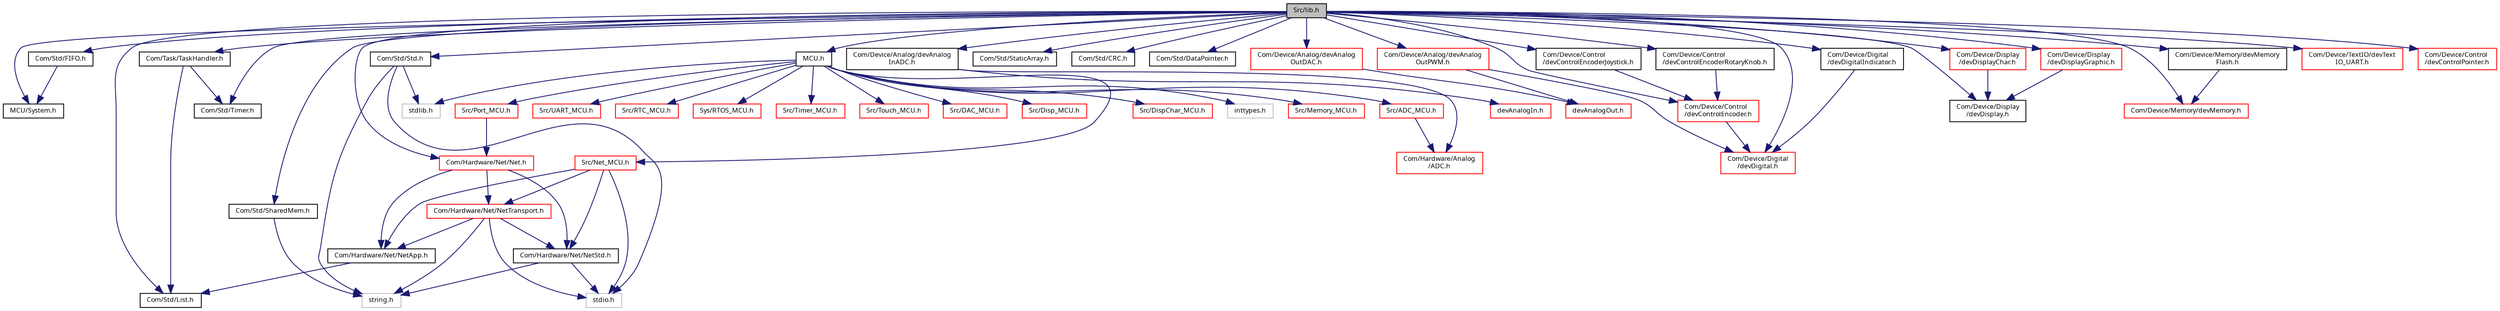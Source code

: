 digraph "Src/lib.h"
{
  edge [fontname="Sans",fontsize="8",labelfontname="Sans",labelfontsize="8"];
  node [fontname="Sans",fontsize="8",shape=record];
  Node1 [label="Src/lib.h",height=0.2,width=0.4,color="black", fillcolor="grey75", style="filled", fontcolor="black"];
  Node1 -> Node2 [color="midnightblue",fontsize="8",style="solid",fontname="Sans"];
  Node2 [label="MCU/System.h",height=0.2,width=0.4,color="black", fillcolor="white", style="filled",URL="$_system_8h.html"];
  Node1 -> Node3 [color="midnightblue",fontsize="8",style="solid",fontname="Sans"];
  Node3 [label="MCU.h",height=0.2,width=0.4,color="black", fillcolor="white", style="filled",URL="$_m_c_u_8h.html",tooltip="Include controller specific header files. "];
  Node3 -> Node4 [color="midnightblue",fontsize="8",style="solid",fontname="Sans"];
  Node4 [label="inttypes.h",height=0.2,width=0.4,color="grey75", fillcolor="white", style="filled"];
  Node3 -> Node5 [color="midnightblue",fontsize="8",style="solid",fontname="Sans"];
  Node5 [label="stdlib.h",height=0.2,width=0.4,color="grey75", fillcolor="white", style="filled"];
  Node3 -> Node6 [color="midnightblue",fontsize="8",style="solid",fontname="Sans"];
  Node6 [label="Src/Memory_MCU.h",height=0.2,width=0.4,color="red", fillcolor="white", style="filled",URL="$_memory___m_c_u_8h.html"];
  Node3 -> Node7 [color="midnightblue",fontsize="8",style="solid",fontname="Sans"];
  Node7 [label="Src/Net_MCU.h",height=0.2,width=0.4,color="red", fillcolor="white", style="filled",URL="$_net___m_c_u_8h_source.html"];
  Node7 -> Node8 [color="midnightblue",fontsize="8",style="solid",fontname="Sans"];
  Node8 [label="stdio.h",height=0.2,width=0.4,color="grey75", fillcolor="white", style="filled"];
  Node7 -> Node9 [color="midnightblue",fontsize="8",style="solid",fontname="Sans"];
  Node9 [label="Com/Hardware/Net/NetStd.h",height=0.2,width=0.4,color="black", fillcolor="white", style="filled",URL="$_net_std_8h.html",tooltip="Standard include file. "];
  Node9 -> Node10 [color="midnightblue",fontsize="8",style="solid",fontname="Sans"];
  Node10 [label="string.h",height=0.2,width=0.4,color="grey75", fillcolor="white", style="filled"];
  Node9 -> Node8 [color="midnightblue",fontsize="8",style="solid",fontname="Sans"];
  Node7 -> Node11 [color="midnightblue",fontsize="8",style="solid",fontname="Sans"];
  Node11 [label="Com/Hardware/Net/NetApp.h",height=0.2,width=0.4,color="black", fillcolor="white", style="filled",URL="$_net_app_8h_source.html"];
  Node11 -> Node12 [color="midnightblue",fontsize="8",style="solid",fontname="Sans"];
  Node12 [label="Com/Std/List.h",height=0.2,width=0.4,color="black", fillcolor="white", style="filled",URL="$_list_8h.html"];
  Node7 -> Node13 [color="midnightblue",fontsize="8",style="solid",fontname="Sans"];
  Node13 [label="Com/Hardware/Net/NetTransport.h",height=0.2,width=0.4,color="red", fillcolor="white", style="filled",URL="$_net_transport_8h_source.html"];
  Node13 -> Node9 [color="midnightblue",fontsize="8",style="solid",fontname="Sans"];
  Node13 -> Node11 [color="midnightblue",fontsize="8",style="solid",fontname="Sans"];
  Node13 -> Node10 [color="midnightblue",fontsize="8",style="solid",fontname="Sans"];
  Node13 -> Node8 [color="midnightblue",fontsize="8",style="solid",fontname="Sans"];
  Node3 -> Node14 [color="midnightblue",fontsize="8",style="solid",fontname="Sans"];
  Node14 [label="Src/UART_MCU.h",height=0.2,width=0.4,color="red", fillcolor="white", style="filled",URL="$_u_a_r_t___m_c_u_8h.html"];
  Node3 -> Node15 [color="midnightblue",fontsize="8",style="solid",fontname="Sans"];
  Node15 [label="Src/Port_MCU.h",height=0.2,width=0.4,color="red", fillcolor="white", style="filled",URL="$_port___m_c_u_8h_source.html"];
  Node15 -> Node16 [color="midnightblue",fontsize="8",style="solid",fontname="Sans"];
  Node16 [label="Com/Hardware/Net/Net.h",height=0.2,width=0.4,color="red", fillcolor="white", style="filled",URL="$_net_8h.html"];
  Node16 -> Node9 [color="midnightblue",fontsize="8",style="solid",fontname="Sans"];
  Node16 -> Node11 [color="midnightblue",fontsize="8",style="solid",fontname="Sans"];
  Node16 -> Node13 [color="midnightblue",fontsize="8",style="solid",fontname="Sans"];
  Node3 -> Node17 [color="midnightblue",fontsize="8",style="solid",fontname="Sans"];
  Node17 [label="Src/RTC_MCU.h",height=0.2,width=0.4,color="red", fillcolor="white", style="filled",URL="$_r_t_c___m_c_u_8h.html"];
  Node3 -> Node18 [color="midnightblue",fontsize="8",style="solid",fontname="Sans"];
  Node18 [label="Sys/RTOS_MCU.h",height=0.2,width=0.4,color="red", fillcolor="white", style="filled",URL="$_r_t_o_s___m_c_u_8h.html"];
  Node3 -> Node19 [color="midnightblue",fontsize="8",style="solid",fontname="Sans"];
  Node19 [label="Src/Timer_MCU.h",height=0.2,width=0.4,color="red", fillcolor="white", style="filled",URL="$_timer___m_c_u_8h.html"];
  Node3 -> Node20 [color="midnightblue",fontsize="8",style="solid",fontname="Sans"];
  Node20 [label="Src/Touch_MCU.h",height=0.2,width=0.4,color="red", fillcolor="white", style="filled",URL="$_touch___m_c_u_8h_source.html"];
  Node3 -> Node21 [color="midnightblue",fontsize="8",style="solid",fontname="Sans"];
  Node21 [label="Src/ADC_MCU.h",height=0.2,width=0.4,color="red", fillcolor="white", style="filled",URL="$_a_d_c___m_c_u_8h_source.html"];
  Node21 -> Node22 [color="midnightblue",fontsize="8",style="solid",fontname="Sans"];
  Node22 [label="Com/Hardware/Analog\l/ADC.h",height=0.2,width=0.4,color="red", fillcolor="white", style="filled",URL="$_a_d_c_8h.html"];
  Node3 -> Node23 [color="midnightblue",fontsize="8",style="solid",fontname="Sans"];
  Node23 [label="Src/DAC_MCU.h",height=0.2,width=0.4,color="red", fillcolor="white", style="filled",URL="$_d_a_c___m_c_u_8h_source.html"];
  Node3 -> Node24 [color="midnightblue",fontsize="8",style="solid",fontname="Sans"];
  Node24 [label="Src/Disp_MCU.h",height=0.2,width=0.4,color="red", fillcolor="white", style="filled",URL="$_disp___m_c_u_8h_source.html"];
  Node3 -> Node25 [color="midnightblue",fontsize="8",style="solid",fontname="Sans"];
  Node25 [label="Src/DispChar_MCU.h",height=0.2,width=0.4,color="red", fillcolor="white", style="filled",URL="$_disp_char___m_c_u_8h_source.html"];
  Node1 -> Node16 [color="midnightblue",fontsize="8",style="solid",fontname="Sans"];
  Node1 -> Node26 [color="midnightblue",fontsize="8",style="solid",fontname="Sans"];
  Node26 [label="Com/Std/Std.h",height=0.2,width=0.4,color="black", fillcolor="white", style="filled",URL="$_std_8h.html",tooltip="Standard include file. "];
  Node26 -> Node5 [color="midnightblue",fontsize="8",style="solid",fontname="Sans"];
  Node26 -> Node10 [color="midnightblue",fontsize="8",style="solid",fontname="Sans"];
  Node26 -> Node8 [color="midnightblue",fontsize="8",style="solid",fontname="Sans"];
  Node1 -> Node27 [color="midnightblue",fontsize="8",style="solid",fontname="Sans"];
  Node27 [label="Com/Std/StaticArray.h",height=0.2,width=0.4,color="black", fillcolor="white", style="filled",URL="$_static_array_8h.html"];
  Node1 -> Node28 [color="midnightblue",fontsize="8",style="solid",fontname="Sans"];
  Node28 [label="Com/Std/CRC.h",height=0.2,width=0.4,color="black", fillcolor="white", style="filled",URL="$_c_r_c_8h.html"];
  Node1 -> Node12 [color="midnightblue",fontsize="8",style="solid",fontname="Sans"];
  Node1 -> Node29 [color="midnightblue",fontsize="8",style="solid",fontname="Sans"];
  Node29 [label="Com/Std/FIFO.h",height=0.2,width=0.4,color="black", fillcolor="white", style="filled",URL="$_fifo_8h.html"];
  Node29 -> Node2 [color="midnightblue",fontsize="8",style="solid",fontname="Sans"];
  Node1 -> Node30 [color="midnightblue",fontsize="8",style="solid",fontname="Sans"];
  Node30 [label="Com/Std/SharedMem.h",height=0.2,width=0.4,color="black", fillcolor="white", style="filled",URL="$_shared_mem_8h.html"];
  Node30 -> Node10 [color="midnightblue",fontsize="8",style="solid",fontname="Sans"];
  Node1 -> Node31 [color="midnightblue",fontsize="8",style="solid",fontname="Sans"];
  Node31 [label="Com/Std/DataPointer.h",height=0.2,width=0.4,color="black", fillcolor="white", style="filled",URL="$_data_pointer_8h.html"];
  Node1 -> Node32 [color="midnightblue",fontsize="8",style="solid",fontname="Sans"];
  Node32 [label="Com/Std/Timer.h",height=0.2,width=0.4,color="black", fillcolor="white", style="filled",URL="$_std_2_timer_8h.html"];
  Node1 -> Node33 [color="midnightblue",fontsize="8",style="solid",fontname="Sans"];
  Node33 [label="Com/Device/Analog/devAnalog\lInADC.h",height=0.2,width=0.4,color="black", fillcolor="white", style="filled",URL="$dev_analog_in_a_d_c_8h.html"];
  Node33 -> Node34 [color="midnightblue",fontsize="8",style="solid",fontname="Sans"];
  Node34 [label="devAnalogIn.h",height=0.2,width=0.4,color="red", fillcolor="white", style="filled",URL="$dev_analog_in_8h.html"];
  Node33 -> Node22 [color="midnightblue",fontsize="8",style="solid",fontname="Sans"];
  Node1 -> Node35 [color="midnightblue",fontsize="8",style="solid",fontname="Sans"];
  Node35 [label="Com/Device/Analog/devAnalog\lOutDAC.h",height=0.2,width=0.4,color="red", fillcolor="white", style="filled",URL="$dev_analog_out_d_a_c_8h.html"];
  Node35 -> Node36 [color="midnightblue",fontsize="8",style="solid",fontname="Sans"];
  Node36 [label="devAnalogOut.h",height=0.2,width=0.4,color="red", fillcolor="white", style="filled",URL="$dev_analog_out_8h.html"];
  Node1 -> Node37 [color="midnightblue",fontsize="8",style="solid",fontname="Sans"];
  Node37 [label="Com/Device/Analog/devAnalog\lOutPWM.h",height=0.2,width=0.4,color="red", fillcolor="white", style="filled",URL="$dev_analog_out_p_w_m_8h.html"];
  Node37 -> Node36 [color="midnightblue",fontsize="8",style="solid",fontname="Sans"];
  Node37 -> Node38 [color="midnightblue",fontsize="8",style="solid",fontname="Sans"];
  Node38 [label="Com/Device/Digital\l/devDigital.h",height=0.2,width=0.4,color="red", fillcolor="white", style="filled",URL="$dev_digital_8h.html"];
  Node1 -> Node38 [color="midnightblue",fontsize="8",style="solid",fontname="Sans"];
  Node1 -> Node39 [color="midnightblue",fontsize="8",style="solid",fontname="Sans"];
  Node39 [label="Com/Device/Digital\l/devDigitalIndicator.h",height=0.2,width=0.4,color="black", fillcolor="white", style="filled",URL="$dev_digital_indicator_8h.html"];
  Node39 -> Node38 [color="midnightblue",fontsize="8",style="solid",fontname="Sans"];
  Node1 -> Node40 [color="midnightblue",fontsize="8",style="solid",fontname="Sans"];
  Node40 [label="Com/Device/Display\l/devDisplay.h",height=0.2,width=0.4,color="black", fillcolor="white", style="filled",URL="$dev_display_8h.html"];
  Node1 -> Node41 [color="midnightblue",fontsize="8",style="solid",fontname="Sans"];
  Node41 [label="Com/Device/Display\l/devDisplayChar.h",height=0.2,width=0.4,color="red", fillcolor="white", style="filled",URL="$dev_display_char_8h.html"];
  Node41 -> Node40 [color="midnightblue",fontsize="8",style="solid",fontname="Sans"];
  Node1 -> Node42 [color="midnightblue",fontsize="8",style="solid",fontname="Sans"];
  Node42 [label="Com/Device/Display\l/devDisplayGraphic.h",height=0.2,width=0.4,color="red", fillcolor="white", style="filled",URL="$dev_display_graphic_8h.html"];
  Node42 -> Node40 [color="midnightblue",fontsize="8",style="solid",fontname="Sans"];
  Node1 -> Node43 [color="midnightblue",fontsize="8",style="solid",fontname="Sans"];
  Node43 [label="Com/Device/Memory/devMemory.h",height=0.2,width=0.4,color="red", fillcolor="white", style="filled",URL="$dev_memory_8h.html"];
  Node1 -> Node44 [color="midnightblue",fontsize="8",style="solid",fontname="Sans"];
  Node44 [label="Com/Device/Memory/devMemory\lFlash.h",height=0.2,width=0.4,color="black", fillcolor="white", style="filled",URL="$dev_memory_flash_8h.html"];
  Node44 -> Node43 [color="midnightblue",fontsize="8",style="solid",fontname="Sans"];
  Node1 -> Node45 [color="midnightblue",fontsize="8",style="solid",fontname="Sans"];
  Node45 [label="Com/Device/TextIO/devText\lIO_UART.h",height=0.2,width=0.4,color="red", fillcolor="white", style="filled",URL="$dev_text_i_o___u_a_r_t_8h.html"];
  Node1 -> Node46 [color="midnightblue",fontsize="8",style="solid",fontname="Sans"];
  Node46 [label="Com/Device/Control\l/devControlEncoder.h",height=0.2,width=0.4,color="red", fillcolor="white", style="filled",URL="$dev_control_encoder_8h.html"];
  Node46 -> Node38 [color="midnightblue",fontsize="8",style="solid",fontname="Sans"];
  Node1 -> Node47 [color="midnightblue",fontsize="8",style="solid",fontname="Sans"];
  Node47 [label="Com/Device/Control\l/devControlEncoderJoystick.h",height=0.2,width=0.4,color="black", fillcolor="white", style="filled",URL="$dev_control_encoder_joystick_8h.html"];
  Node47 -> Node46 [color="midnightblue",fontsize="8",style="solid",fontname="Sans"];
  Node1 -> Node48 [color="midnightblue",fontsize="8",style="solid",fontname="Sans"];
  Node48 [label="Com/Device/Control\l/devControlEncoderRotaryKnob.h",height=0.2,width=0.4,color="black", fillcolor="white", style="filled",URL="$dev_control_encoder_rotaryknob_8h.html"];
  Node48 -> Node46 [color="midnightblue",fontsize="8",style="solid",fontname="Sans"];
  Node1 -> Node49 [color="midnightblue",fontsize="8",style="solid",fontname="Sans"];
  Node49 [label="Com/Device/Control\l/devControlPointer.h",height=0.2,width=0.4,color="red", fillcolor="white", style="filled",URL="$dev_control_pointer_8h.html"];
  Node1 -> Node50 [color="midnightblue",fontsize="8",style="solid",fontname="Sans"];
  Node50 [label="Com/Task/TaskHandler.h",height=0.2,width=0.4,color="black", fillcolor="white", style="filled",URL="$_task_handler_8h.html"];
  Node50 -> Node12 [color="midnightblue",fontsize="8",style="solid",fontname="Sans"];
  Node50 -> Node32 [color="midnightblue",fontsize="8",style="solid",fontname="Sans"];
}
